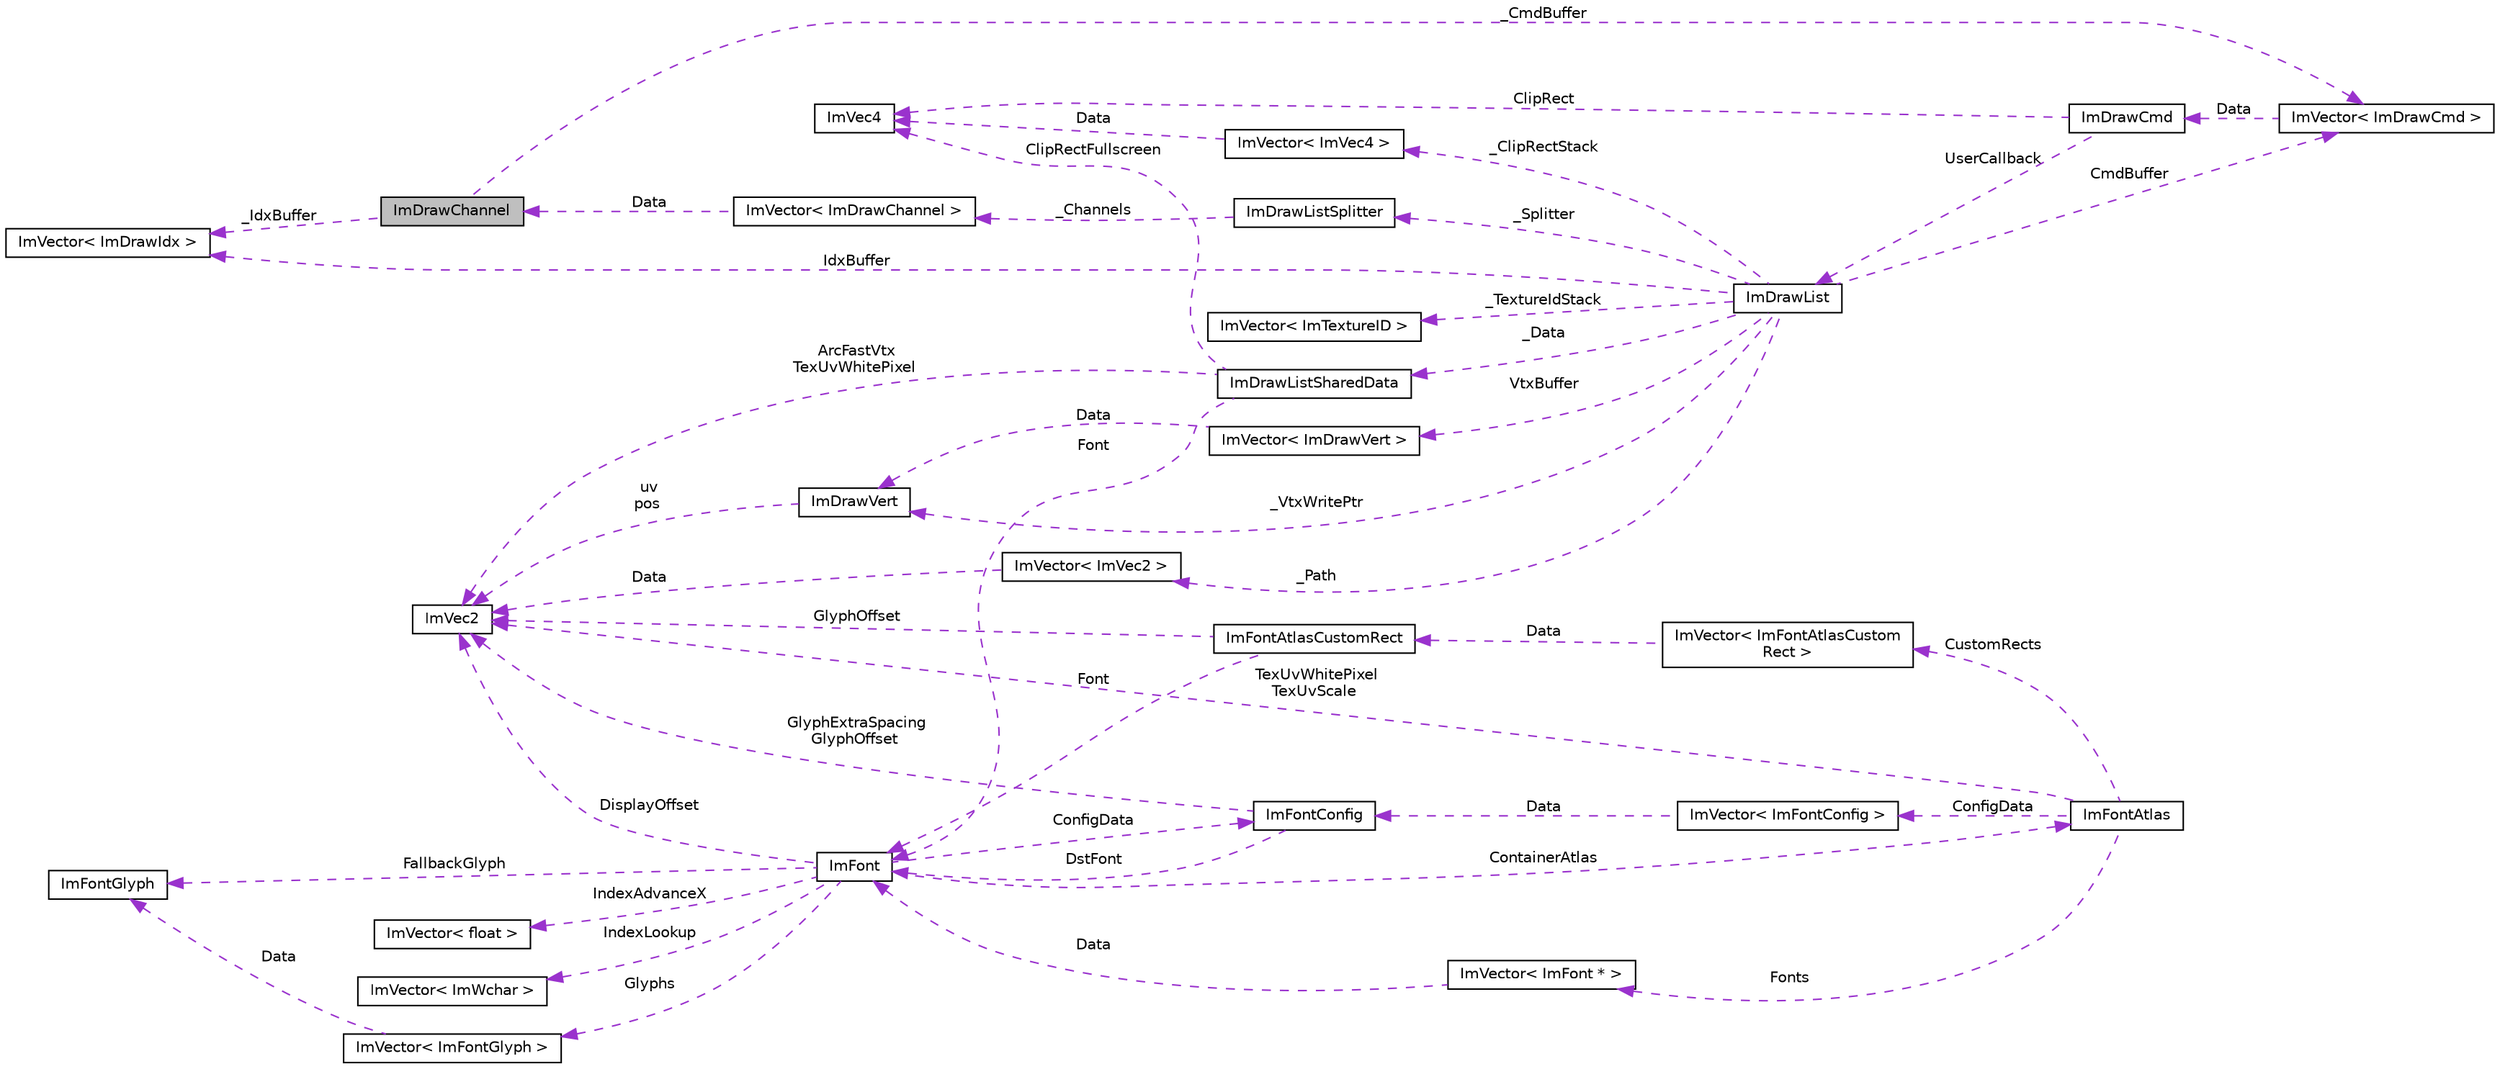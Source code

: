 digraph "ImDrawChannel"
{
 // LATEX_PDF_SIZE
  edge [fontname="Helvetica",fontsize="10",labelfontname="Helvetica",labelfontsize="10"];
  node [fontname="Helvetica",fontsize="10",shape=record];
  rankdir="LR";
  Node1 [label="ImDrawChannel",height=0.2,width=0.4,color="black", fillcolor="grey75", style="filled", fontcolor="black",tooltip=" "];
  Node2 -> Node1 [dir="back",color="darkorchid3",fontsize="10",style="dashed",label=" _CmdBuffer" ,fontname="Helvetica"];
  Node2 [label="ImVector\< ImDrawCmd \>",height=0.2,width=0.4,color="black", fillcolor="white", style="filled",URL="$struct_im_vector.html",tooltip=" "];
  Node3 -> Node2 [dir="back",color="darkorchid3",fontsize="10",style="dashed",label=" Data" ,fontname="Helvetica"];
  Node3 [label="ImDrawCmd",height=0.2,width=0.4,color="black", fillcolor="white", style="filled",URL="$struct_im_draw_cmd.html",tooltip=" "];
  Node4 -> Node3 [dir="back",color="darkorchid3",fontsize="10",style="dashed",label=" ClipRect" ,fontname="Helvetica"];
  Node4 [label="ImVec4",height=0.2,width=0.4,color="black", fillcolor="white", style="filled",URL="$struct_im_vec4.html",tooltip=" "];
  Node5 -> Node3 [dir="back",color="darkorchid3",fontsize="10",style="dashed",label=" UserCallback" ,fontname="Helvetica"];
  Node5 [label="ImDrawList",height=0.2,width=0.4,color="black", fillcolor="white", style="filled",URL="$struct_im_draw_list.html",tooltip=" "];
  Node6 -> Node5 [dir="back",color="darkorchid3",fontsize="10",style="dashed",label=" _ClipRectStack" ,fontname="Helvetica"];
  Node6 [label="ImVector\< ImVec4 \>",height=0.2,width=0.4,color="black", fillcolor="white", style="filled",URL="$struct_im_vector.html",tooltip=" "];
  Node4 -> Node6 [dir="back",color="darkorchid3",fontsize="10",style="dashed",label=" Data" ,fontname="Helvetica"];
  Node7 -> Node5 [dir="back",color="darkorchid3",fontsize="10",style="dashed",label=" VtxBuffer" ,fontname="Helvetica"];
  Node7 [label="ImVector\< ImDrawVert \>",height=0.2,width=0.4,color="black", fillcolor="white", style="filled",URL="$struct_im_vector.html",tooltip=" "];
  Node8 -> Node7 [dir="back",color="darkorchid3",fontsize="10",style="dashed",label=" Data" ,fontname="Helvetica"];
  Node8 [label="ImDrawVert",height=0.2,width=0.4,color="black", fillcolor="white", style="filled",URL="$struct_im_draw_vert.html",tooltip=" "];
  Node9 -> Node8 [dir="back",color="darkorchid3",fontsize="10",style="dashed",label=" uv\npos" ,fontname="Helvetica"];
  Node9 [label="ImVec2",height=0.2,width=0.4,color="black", fillcolor="white", style="filled",URL="$struct_im_vec2.html",tooltip=" "];
  Node10 -> Node5 [dir="back",color="darkorchid3",fontsize="10",style="dashed",label=" _Path" ,fontname="Helvetica"];
  Node10 [label="ImVector\< ImVec2 \>",height=0.2,width=0.4,color="black", fillcolor="white", style="filled",URL="$struct_im_vector.html",tooltip=" "];
  Node9 -> Node10 [dir="back",color="darkorchid3",fontsize="10",style="dashed",label=" Data" ,fontname="Helvetica"];
  Node11 -> Node5 [dir="back",color="darkorchid3",fontsize="10",style="dashed",label=" _Data" ,fontname="Helvetica"];
  Node11 [label="ImDrawListSharedData",height=0.2,width=0.4,color="black", fillcolor="white", style="filled",URL="$struct_im_draw_list_shared_data.html",tooltip=" "];
  Node9 -> Node11 [dir="back",color="darkorchid3",fontsize="10",style="dashed",label=" ArcFastVtx\nTexUvWhitePixel" ,fontname="Helvetica"];
  Node4 -> Node11 [dir="back",color="darkorchid3",fontsize="10",style="dashed",label=" ClipRectFullscreen" ,fontname="Helvetica"];
  Node12 -> Node11 [dir="back",color="darkorchid3",fontsize="10",style="dashed",label=" Font" ,fontname="Helvetica"];
  Node12 [label="ImFont",height=0.2,width=0.4,color="black", fillcolor="white", style="filled",URL="$struct_im_font.html",tooltip=" "];
  Node13 -> Node12 [dir="back",color="darkorchid3",fontsize="10",style="dashed",label=" Glyphs" ,fontname="Helvetica"];
  Node13 [label="ImVector\< ImFontGlyph \>",height=0.2,width=0.4,color="black", fillcolor="white", style="filled",URL="$struct_im_vector.html",tooltip=" "];
  Node14 -> Node13 [dir="back",color="darkorchid3",fontsize="10",style="dashed",label=" Data" ,fontname="Helvetica"];
  Node14 [label="ImFontGlyph",height=0.2,width=0.4,color="black", fillcolor="white", style="filled",URL="$struct_im_font_glyph.html",tooltip=" "];
  Node9 -> Node12 [dir="back",color="darkorchid3",fontsize="10",style="dashed",label=" DisplayOffset" ,fontname="Helvetica"];
  Node15 -> Node12 [dir="back",color="darkorchid3",fontsize="10",style="dashed",label=" ConfigData" ,fontname="Helvetica"];
  Node15 [label="ImFontConfig",height=0.2,width=0.4,color="black", fillcolor="white", style="filled",URL="$struct_im_font_config.html",tooltip=" "];
  Node9 -> Node15 [dir="back",color="darkorchid3",fontsize="10",style="dashed",label=" GlyphExtraSpacing\nGlyphOffset" ,fontname="Helvetica"];
  Node12 -> Node15 [dir="back",color="darkorchid3",fontsize="10",style="dashed",label=" DstFont" ,fontname="Helvetica"];
  Node14 -> Node12 [dir="back",color="darkorchid3",fontsize="10",style="dashed",label=" FallbackGlyph" ,fontname="Helvetica"];
  Node16 -> Node12 [dir="back",color="darkorchid3",fontsize="10",style="dashed",label=" ContainerAtlas" ,fontname="Helvetica"];
  Node16 [label="ImFontAtlas",height=0.2,width=0.4,color="black", fillcolor="white", style="filled",URL="$struct_im_font_atlas.html",tooltip=" "];
  Node17 -> Node16 [dir="back",color="darkorchid3",fontsize="10",style="dashed",label=" Fonts" ,fontname="Helvetica"];
  Node17 [label="ImVector\< ImFont * \>",height=0.2,width=0.4,color="black", fillcolor="white", style="filled",URL="$struct_im_vector.html",tooltip=" "];
  Node12 -> Node17 [dir="back",color="darkorchid3",fontsize="10",style="dashed",label=" Data" ,fontname="Helvetica"];
  Node9 -> Node16 [dir="back",color="darkorchid3",fontsize="10",style="dashed",label=" TexUvWhitePixel\nTexUvScale" ,fontname="Helvetica"];
  Node18 -> Node16 [dir="back",color="darkorchid3",fontsize="10",style="dashed",label=" ConfigData" ,fontname="Helvetica"];
  Node18 [label="ImVector\< ImFontConfig \>",height=0.2,width=0.4,color="black", fillcolor="white", style="filled",URL="$struct_im_vector.html",tooltip=" "];
  Node15 -> Node18 [dir="back",color="darkorchid3",fontsize="10",style="dashed",label=" Data" ,fontname="Helvetica"];
  Node19 -> Node16 [dir="back",color="darkorchid3",fontsize="10",style="dashed",label=" CustomRects" ,fontname="Helvetica"];
  Node19 [label="ImVector\< ImFontAtlasCustom\lRect \>",height=0.2,width=0.4,color="black", fillcolor="white", style="filled",URL="$struct_im_vector.html",tooltip=" "];
  Node20 -> Node19 [dir="back",color="darkorchid3",fontsize="10",style="dashed",label=" Data" ,fontname="Helvetica"];
  Node20 [label="ImFontAtlasCustomRect",height=0.2,width=0.4,color="black", fillcolor="white", style="filled",URL="$struct_im_font_atlas_custom_rect.html",tooltip=" "];
  Node9 -> Node20 [dir="back",color="darkorchid3",fontsize="10",style="dashed",label=" GlyphOffset" ,fontname="Helvetica"];
  Node12 -> Node20 [dir="back",color="darkorchid3",fontsize="10",style="dashed",label=" Font" ,fontname="Helvetica"];
  Node21 -> Node12 [dir="back",color="darkorchid3",fontsize="10",style="dashed",label=" IndexAdvanceX" ,fontname="Helvetica"];
  Node21 [label="ImVector\< float \>",height=0.2,width=0.4,color="black", fillcolor="white", style="filled",URL="$struct_im_vector.html",tooltip=" "];
  Node22 -> Node12 [dir="back",color="darkorchid3",fontsize="10",style="dashed",label=" IndexLookup" ,fontname="Helvetica"];
  Node22 [label="ImVector\< ImWchar \>",height=0.2,width=0.4,color="black", fillcolor="white", style="filled",URL="$struct_im_vector.html",tooltip=" "];
  Node8 -> Node5 [dir="back",color="darkorchid3",fontsize="10",style="dashed",label=" _VtxWritePtr" ,fontname="Helvetica"];
  Node2 -> Node5 [dir="back",color="darkorchid3",fontsize="10",style="dashed",label=" CmdBuffer" ,fontname="Helvetica"];
  Node23 -> Node5 [dir="back",color="darkorchid3",fontsize="10",style="dashed",label=" _Splitter" ,fontname="Helvetica"];
  Node23 [label="ImDrawListSplitter",height=0.2,width=0.4,color="black", fillcolor="white", style="filled",URL="$struct_im_draw_list_splitter.html",tooltip=" "];
  Node24 -> Node23 [dir="back",color="darkorchid3",fontsize="10",style="dashed",label=" _Channels" ,fontname="Helvetica"];
  Node24 [label="ImVector\< ImDrawChannel \>",height=0.2,width=0.4,color="black", fillcolor="white", style="filled",URL="$struct_im_vector.html",tooltip=" "];
  Node1 -> Node24 [dir="back",color="darkorchid3",fontsize="10",style="dashed",label=" Data" ,fontname="Helvetica"];
  Node25 -> Node5 [dir="back",color="darkorchid3",fontsize="10",style="dashed",label=" IdxBuffer" ,fontname="Helvetica"];
  Node25 [label="ImVector\< ImDrawIdx \>",height=0.2,width=0.4,color="black", fillcolor="white", style="filled",URL="$struct_im_vector.html",tooltip=" "];
  Node26 -> Node5 [dir="back",color="darkorchid3",fontsize="10",style="dashed",label=" _TextureIdStack" ,fontname="Helvetica"];
  Node26 [label="ImVector\< ImTextureID \>",height=0.2,width=0.4,color="black", fillcolor="white", style="filled",URL="$struct_im_vector.html",tooltip=" "];
  Node25 -> Node1 [dir="back",color="darkorchid3",fontsize="10",style="dashed",label=" _IdxBuffer" ,fontname="Helvetica"];
}
